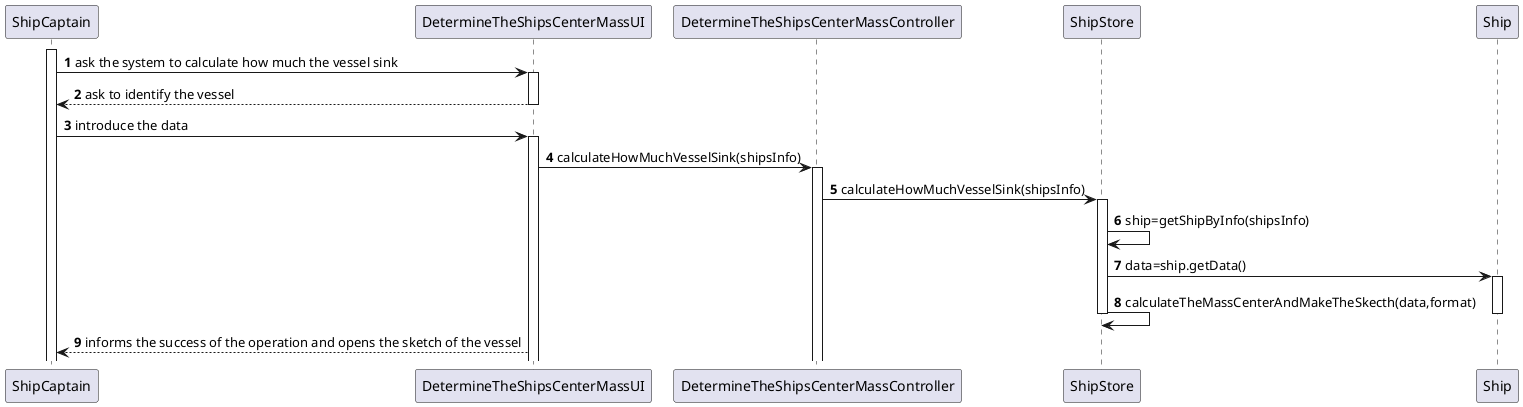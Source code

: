 @startuml
'https://plantuml.com/sequence-diagram
participant ShipCaptain as SC
participant DetermineTheShipsCenterMassUI as UI
participant DetermineTheShipsCenterMassController as Controller
participant ShipStore as Store
participant Ship as S

autonumber
activate SC
SC->UI : ask the system to calculate how much the vessel sink
activate UI
UI-->SC : ask to identify the vessel
deactivate UI
SC->UI : introduce the data
activate UI
UI->Controller : calculateHowMuchVesselSink(shipsInfo)
activate Controller
Controller->Store: calculateHowMuchVesselSink(shipsInfo)
activate Store
Store ->Store : ship=getShipByInfo(shipsInfo)
Store ->S : data=ship.getData()
activate S


Store -> Store : calculateTheMassCenterAndMakeTheSkecth(data,format)
deactivate S
deactivate Store

UI-->SC : informs the success of the operation and opens the sketch of the vessel

@enduml